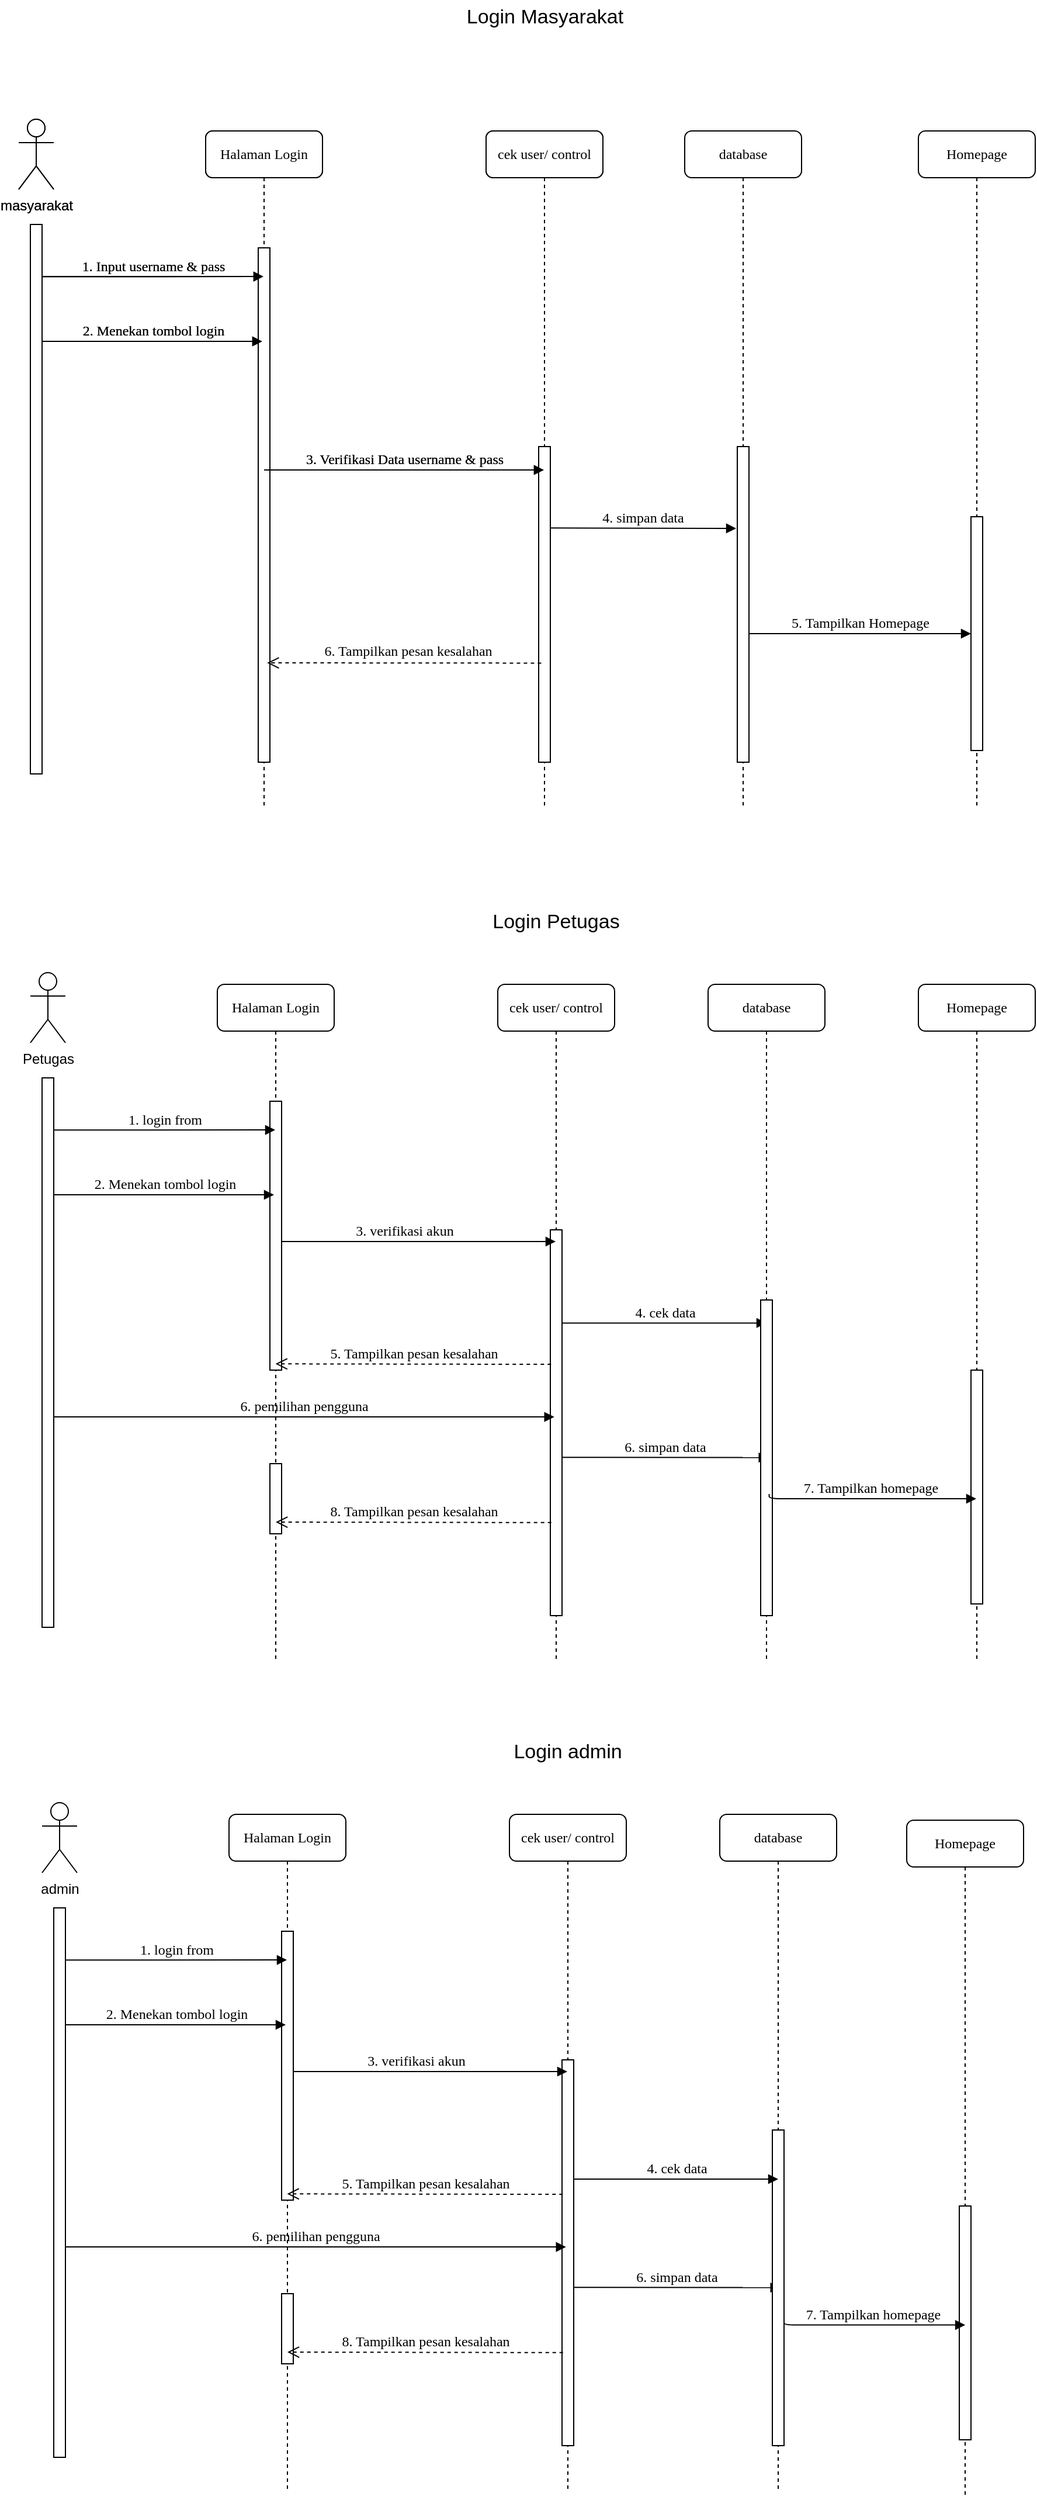 <mxfile version="26.2.12">
  <diagram name="Page-1" id="13e1069c-82ec-6db2-03f1-153e76fe0fe0">
    <mxGraphModel dx="795" dy="454" grid="1" gridSize="10" guides="1" tooltips="1" connect="1" arrows="1" fold="1" page="1" pageScale="1" pageWidth="1100" pageHeight="850" background="none" math="0" shadow="0">
      <root>
        <mxCell id="0" />
        <mxCell id="1" parent="0" />
        <mxCell id="7baba1c4bc27f4b0-2" value="sistem" style="shape=umlLifeline;perimeter=lifelinePerimeter;whiteSpace=wrap;html=1;container=1;collapsible=0;recursiveResize=0;outlineConnect=0;rounded=1;shadow=0;comic=0;labelBackgroundColor=none;strokeWidth=1;fontFamily=Verdana;fontSize=12;align=center;" parent="1" vertex="1">
          <mxGeometry x="440" y="190" width="100" height="580" as="geometry" />
        </mxCell>
        <mxCell id="7baba1c4bc27f4b0-34" value="" style="html=1;points=[];perimeter=orthogonalPerimeter;rounded=0;shadow=0;comic=0;labelBackgroundColor=none;strokeWidth=1;fontFamily=Verdana;fontSize=12;align=center;" parent="7baba1c4bc27f4b0-2" vertex="1">
          <mxGeometry x="45" y="270" width="10" height="270" as="geometry" />
        </mxCell>
        <mxCell id="7baba1c4bc27f4b0-8" value="Halaman Login" style="shape=umlLifeline;perimeter=lifelinePerimeter;whiteSpace=wrap;html=1;container=1;collapsible=0;recursiveResize=0;outlineConnect=0;rounded=1;shadow=0;comic=0;labelBackgroundColor=none;strokeWidth=1;fontFamily=Verdana;fontSize=12;align=center;" parent="1" vertex="1">
          <mxGeometry x="200" y="190" width="100" height="580" as="geometry" />
        </mxCell>
        <mxCell id="7baba1c4bc27f4b0-10" value="" style="html=1;points=[];perimeter=orthogonalPerimeter;rounded=0;shadow=0;comic=0;labelBackgroundColor=none;strokeWidth=1;fontFamily=Verdana;fontSize=12;align=center;" parent="7baba1c4bc27f4b0-8" vertex="1">
          <mxGeometry x="45" y="100" width="10" height="440" as="geometry" />
        </mxCell>
        <mxCell id="7baba1c4bc27f4b0-14" value="1. Input username &amp;amp; pass" style="html=1;verticalAlign=bottom;endArrow=block;labelBackgroundColor=none;fontFamily=Verdana;fontSize=12;edgeStyle=elbowEdgeStyle;elbow=vertical;exitX=1;exitY=0.095;exitDx=0;exitDy=0;exitPerimeter=0;" parent="1" source="v8SrvTkJTN9Mk07ZefnR-3" target="7baba1c4bc27f4b0-8" edge="1">
          <mxGeometry relative="1" as="geometry">
            <mxPoint x="370" y="200" as="sourcePoint" />
          </mxGeometry>
        </mxCell>
        <mxCell id="v8SrvTkJTN9Mk07ZefnR-1" value="masyarakat" style="shape=umlActor;verticalLabelPosition=bottom;verticalAlign=top;html=1;outlineConnect=0;" parent="1" vertex="1">
          <mxGeometry x="40" y="180" width="30" height="60" as="geometry" />
        </mxCell>
        <mxCell id="v8SrvTkJTN9Mk07ZefnR-3" value="" style="html=1;points=[];perimeter=orthogonalPerimeter;rounded=0;shadow=0;comic=0;labelBackgroundColor=none;strokeWidth=1;fontFamily=Verdana;fontSize=12;align=center;" parent="1" vertex="1">
          <mxGeometry x="50" y="270" width="10" height="470" as="geometry" />
        </mxCell>
        <mxCell id="v8SrvTkJTN9Mk07ZefnR-6" value="2. Menekan tombol login" style="html=1;verticalAlign=bottom;endArrow=block;labelBackgroundColor=none;fontFamily=Verdana;fontSize=12;edgeStyle=elbowEdgeStyle;elbow=vertical;exitX=1.1;exitY=0.295;exitDx=0;exitDy=0;exitPerimeter=0;" parent="1" edge="1">
          <mxGeometry relative="1" as="geometry">
            <mxPoint x="60" y="370" as="sourcePoint" />
            <mxPoint x="248.5" y="370.15" as="targetPoint" />
          </mxGeometry>
        </mxCell>
        <mxCell id="v8SrvTkJTN9Mk07ZefnR-7" value="3. Verifikasi Data username &amp;amp; pass" style="html=1;verticalAlign=bottom;endArrow=block;labelBackgroundColor=none;fontFamily=Verdana;fontSize=12;edgeStyle=elbowEdgeStyle;elbow=vertical;" parent="1" source="7baba1c4bc27f4b0-8" target="7baba1c4bc27f4b0-2" edge="1">
          <mxGeometry relative="1" as="geometry">
            <mxPoint x="82" y="377" as="sourcePoint" />
            <mxPoint x="270" y="377" as="targetPoint" />
          </mxGeometry>
        </mxCell>
        <mxCell id="v8SrvTkJTN9Mk07ZefnR-16" value="4. simpan data" style="html=1;verticalAlign=bottom;endArrow=block;labelBackgroundColor=none;fontFamily=Verdana;fontSize=12;edgeStyle=elbowEdgeStyle;elbow=vertical;exitX=0.865;exitY=0.258;exitDx=0;exitDy=0;exitPerimeter=0;" parent="1" source="7baba1c4bc27f4b0-34" edge="1">
          <mxGeometry relative="1" as="geometry">
            <mxPoint x="510" y="530" as="sourcePoint" />
            <mxPoint x="654" y="530" as="targetPoint" />
            <Array as="points">
              <mxPoint x="620" y="530" />
            </Array>
          </mxGeometry>
        </mxCell>
        <mxCell id="d5MMunfK_eNaK3rZYrZa-1" value="cek user/ control" style="shape=umlLifeline;perimeter=lifelinePerimeter;whiteSpace=wrap;html=1;container=1;collapsible=0;recursiveResize=0;outlineConnect=0;rounded=1;shadow=0;comic=0;labelBackgroundColor=none;strokeWidth=1;fontFamily=Verdana;fontSize=12;align=center;" parent="1" vertex="1">
          <mxGeometry x="440" y="190" width="100" height="580" as="geometry" />
        </mxCell>
        <mxCell id="d5MMunfK_eNaK3rZYrZa-2" value="" style="html=1;points=[];perimeter=orthogonalPerimeter;rounded=0;shadow=0;comic=0;labelBackgroundColor=none;strokeWidth=1;fontFamily=Verdana;fontSize=12;align=center;" parent="d5MMunfK_eNaK3rZYrZa-1" vertex="1">
          <mxGeometry x="45" y="270" width="10" height="270" as="geometry" />
        </mxCell>
        <mxCell id="d5MMunfK_eNaK3rZYrZa-3" value="Homepage" style="shape=umlLifeline;perimeter=lifelinePerimeter;whiteSpace=wrap;html=1;container=1;collapsible=0;recursiveResize=0;outlineConnect=0;rounded=1;shadow=0;comic=0;labelBackgroundColor=none;strokeWidth=1;fontFamily=Verdana;fontSize=12;align=center;" parent="1" vertex="1">
          <mxGeometry x="810" y="190" width="100" height="580" as="geometry" />
        </mxCell>
        <mxCell id="d5MMunfK_eNaK3rZYrZa-4" value="" style="html=1;points=[];perimeter=orthogonalPerimeter;rounded=0;shadow=0;comic=0;labelBackgroundColor=none;strokeWidth=1;fontFamily=Verdana;fontSize=12;align=center;" parent="d5MMunfK_eNaK3rZYrZa-3" vertex="1">
          <mxGeometry x="45" y="330" width="10" height="200" as="geometry" />
        </mxCell>
        <mxCell id="d5MMunfK_eNaK3rZYrZa-5" value="Halaman Login" style="shape=umlLifeline;perimeter=lifelinePerimeter;whiteSpace=wrap;html=1;container=1;collapsible=0;recursiveResize=0;outlineConnect=0;rounded=1;shadow=0;comic=0;labelBackgroundColor=none;strokeWidth=1;fontFamily=Verdana;fontSize=12;align=center;" parent="1" vertex="1">
          <mxGeometry x="200" y="190" width="100" height="580" as="geometry" />
        </mxCell>
        <mxCell id="d5MMunfK_eNaK3rZYrZa-6" value="" style="html=1;points=[];perimeter=orthogonalPerimeter;rounded=0;shadow=0;comic=0;labelBackgroundColor=none;strokeWidth=1;fontFamily=Verdana;fontSize=12;align=center;" parent="d5MMunfK_eNaK3rZYrZa-5" vertex="1">
          <mxGeometry x="45" y="100" width="10" height="440" as="geometry" />
        </mxCell>
        <mxCell id="d5MMunfK_eNaK3rZYrZa-7" value="6. Tampilkan pesan kesalahan" style="html=1;verticalAlign=bottom;endArrow=open;dashed=1;endSize=8;labelBackgroundColor=none;fontFamily=Verdana;fontSize=12;edgeStyle=elbowEdgeStyle;elbow=vertical;exitX=0.223;exitY=0.686;exitDx=0;exitDy=0;exitPerimeter=0;entryX=0.762;entryY=0.806;entryDx=0;entryDy=0;entryPerimeter=0;" parent="1" edge="1" target="d5MMunfK_eNaK3rZYrZa-6" source="d5MMunfK_eNaK3rZYrZa-2">
          <mxGeometry x="-0.032" y="-1" relative="1" as="geometry">
            <mxPoint x="280" y="645" as="targetPoint" />
            <Array as="points">
              <mxPoint x="370" y="645" />
            </Array>
            <mxPoint x="490" y="581" as="sourcePoint" />
            <mxPoint as="offset" />
          </mxGeometry>
        </mxCell>
        <mxCell id="d5MMunfK_eNaK3rZYrZa-8" value="1. Input username &amp;amp; pass" style="html=1;verticalAlign=bottom;endArrow=block;labelBackgroundColor=none;fontFamily=Verdana;fontSize=12;edgeStyle=elbowEdgeStyle;elbow=vertical;exitX=1;exitY=0.095;exitDx=0;exitDy=0;exitPerimeter=0;" parent="1" source="d5MMunfK_eNaK3rZYrZa-10" target="d5MMunfK_eNaK3rZYrZa-5" edge="1">
          <mxGeometry relative="1" as="geometry">
            <mxPoint x="370" y="200" as="sourcePoint" />
          </mxGeometry>
        </mxCell>
        <mxCell id="d5MMunfK_eNaK3rZYrZa-9" value="masyarakat" style="shape=umlActor;verticalLabelPosition=bottom;verticalAlign=top;html=1;outlineConnect=0;" parent="1" vertex="1">
          <mxGeometry x="40" y="180" width="30" height="60" as="geometry" />
        </mxCell>
        <mxCell id="d5MMunfK_eNaK3rZYrZa-10" value="" style="html=1;points=[];perimeter=orthogonalPerimeter;rounded=0;shadow=0;comic=0;labelBackgroundColor=none;strokeWidth=1;fontFamily=Verdana;fontSize=12;align=center;" parent="1" vertex="1">
          <mxGeometry x="50" y="270" width="10" height="470" as="geometry" />
        </mxCell>
        <mxCell id="d5MMunfK_eNaK3rZYrZa-11" value="2. Menekan tombol login" style="html=1;verticalAlign=bottom;endArrow=block;labelBackgroundColor=none;fontFamily=Verdana;fontSize=12;edgeStyle=elbowEdgeStyle;elbow=vertical;exitX=1.1;exitY=0.295;exitDx=0;exitDy=0;exitPerimeter=0;" parent="1" edge="1">
          <mxGeometry relative="1" as="geometry">
            <mxPoint x="60" y="370" as="sourcePoint" />
            <mxPoint x="248.5" y="370.15" as="targetPoint" />
          </mxGeometry>
        </mxCell>
        <mxCell id="d5MMunfK_eNaK3rZYrZa-12" value="3. Verifikasi Data username &amp;amp; pass" style="html=1;verticalAlign=bottom;endArrow=block;labelBackgroundColor=none;fontFamily=Verdana;fontSize=12;edgeStyle=elbowEdgeStyle;elbow=vertical;" parent="1" source="d5MMunfK_eNaK3rZYrZa-5" target="d5MMunfK_eNaK3rZYrZa-1" edge="1">
          <mxGeometry relative="1" as="geometry">
            <mxPoint x="82" y="377" as="sourcePoint" />
            <mxPoint x="270" y="377" as="targetPoint" />
          </mxGeometry>
        </mxCell>
        <mxCell id="d5MMunfK_eNaK3rZYrZa-13" value="5. Tampilkan Homepage" style="html=1;verticalAlign=bottom;endArrow=block;labelBackgroundColor=none;fontFamily=Verdana;fontSize=12;edgeStyle=elbowEdgeStyle;elbow=vertical;" parent="1" source="uYK8IJv2EBCYCk4ETWAg-5" edge="1" target="d5MMunfK_eNaK3rZYrZa-4">
          <mxGeometry relative="1" as="geometry">
            <mxPoint x="510" y="530" as="sourcePoint" />
            <mxPoint x="729.5" y="530" as="targetPoint" />
            <Array as="points" />
          </mxGeometry>
        </mxCell>
        <mxCell id="d5MMunfK_eNaK3rZYrZa-14" value="cek user/ control" style="shape=umlLifeline;perimeter=lifelinePerimeter;whiteSpace=wrap;html=1;container=1;collapsible=0;recursiveResize=0;outlineConnect=0;rounded=1;shadow=0;comic=0;labelBackgroundColor=none;strokeWidth=1;fontFamily=Verdana;fontSize=12;align=center;" parent="1" vertex="1">
          <mxGeometry x="450" y="920" width="100" height="580" as="geometry" />
        </mxCell>
        <mxCell id="d5MMunfK_eNaK3rZYrZa-15" value="" style="html=1;points=[];perimeter=orthogonalPerimeter;rounded=0;shadow=0;comic=0;labelBackgroundColor=none;strokeWidth=1;fontFamily=Verdana;fontSize=12;align=center;" parent="d5MMunfK_eNaK3rZYrZa-14" vertex="1">
          <mxGeometry x="45" y="210" width="10" height="330" as="geometry" />
        </mxCell>
        <mxCell id="uYK8IJv2EBCYCk4ETWAg-8" value="6. simpan data" style="html=1;verticalAlign=bottom;endArrow=block;labelBackgroundColor=none;fontFamily=Verdana;fontSize=12;edgeStyle=elbowEdgeStyle;elbow=vertical;exitX=0.814;exitY=0.454;exitDx=0;exitDy=0;exitPerimeter=0;" edge="1" parent="d5MMunfK_eNaK3rZYrZa-14">
          <mxGeometry relative="1" as="geometry">
            <mxPoint x="55.0" y="404.64" as="sourcePoint" />
            <mxPoint x="231.86" y="404.82" as="targetPoint" />
            <Array as="points">
              <mxPoint x="231.86" y="404.82" />
            </Array>
          </mxGeometry>
        </mxCell>
        <mxCell id="uYK8IJv2EBCYCk4ETWAg-3" value="4. cek data" style="html=1;verticalAlign=bottom;endArrow=block;labelBackgroundColor=none;fontFamily=Verdana;fontSize=12;edgeStyle=elbowEdgeStyle;elbow=vertical;entryX=0.5;entryY=0.155;entryDx=0;entryDy=0;entryPerimeter=0;" edge="1" parent="d5MMunfK_eNaK3rZYrZa-14">
          <mxGeometry relative="1" as="geometry">
            <mxPoint x="55" y="289.7" as="sourcePoint" />
            <mxPoint x="230" y="289.55" as="targetPoint" />
            <Array as="points">
              <mxPoint x="140" y="289.7" />
            </Array>
          </mxGeometry>
        </mxCell>
        <mxCell id="d5MMunfK_eNaK3rZYrZa-16" value="Homepage" style="shape=umlLifeline;perimeter=lifelinePerimeter;whiteSpace=wrap;html=1;container=1;collapsible=0;recursiveResize=0;outlineConnect=0;rounded=1;shadow=0;comic=0;labelBackgroundColor=none;strokeWidth=1;fontFamily=Verdana;fontSize=12;align=center;" parent="1" vertex="1">
          <mxGeometry x="810" y="920" width="100" height="580" as="geometry" />
        </mxCell>
        <mxCell id="d5MMunfK_eNaK3rZYrZa-17" value="" style="html=1;points=[];perimeter=orthogonalPerimeter;rounded=0;shadow=0;comic=0;labelBackgroundColor=none;strokeWidth=1;fontFamily=Verdana;fontSize=12;align=center;" parent="d5MMunfK_eNaK3rZYrZa-16" vertex="1">
          <mxGeometry x="45" y="330" width="10" height="200" as="geometry" />
        </mxCell>
        <mxCell id="d5MMunfK_eNaK3rZYrZa-18" value="Halaman Login" style="shape=umlLifeline;perimeter=lifelinePerimeter;whiteSpace=wrap;html=1;container=1;collapsible=0;recursiveResize=0;outlineConnect=0;rounded=1;shadow=0;comic=0;labelBackgroundColor=none;strokeWidth=1;fontFamily=Verdana;fontSize=12;align=center;" parent="1" vertex="1">
          <mxGeometry x="210" y="920" width="100" height="580" as="geometry" />
        </mxCell>
        <mxCell id="d5MMunfK_eNaK3rZYrZa-19" value="" style="html=1;points=[];perimeter=orthogonalPerimeter;rounded=0;shadow=0;comic=0;labelBackgroundColor=none;strokeWidth=1;fontFamily=Verdana;fontSize=12;align=center;" parent="d5MMunfK_eNaK3rZYrZa-18" vertex="1">
          <mxGeometry x="45" y="100" width="10" height="230" as="geometry" />
        </mxCell>
        <mxCell id="uYK8IJv2EBCYCk4ETWAg-6" value="" style="html=1;points=[];perimeter=orthogonalPerimeter;rounded=0;shadow=0;comic=0;labelBackgroundColor=none;strokeWidth=1;fontFamily=Verdana;fontSize=12;align=center;" vertex="1" parent="d5MMunfK_eNaK3rZYrZa-18">
          <mxGeometry x="45" y="410" width="10" height="60" as="geometry" />
        </mxCell>
        <mxCell id="d5MMunfK_eNaK3rZYrZa-27" value="6. pemilihan pengguna" style="html=1;verticalAlign=bottom;endArrow=block;labelBackgroundColor=none;fontFamily=Verdana;fontSize=12;edgeStyle=elbowEdgeStyle;elbow=vertical;entryX=0.337;entryY=0.222;entryDx=0;entryDy=0;entryPerimeter=0;" parent="d5MMunfK_eNaK3rZYrZa-18" edge="1">
          <mxGeometry relative="1" as="geometry">
            <mxPoint x="-140" y="370.06" as="sourcePoint" />
            <mxPoint x="288.37" y="370.0" as="targetPoint" />
            <Array as="points">
              <mxPoint x="60" y="370.06" />
            </Array>
          </mxGeometry>
        </mxCell>
        <mxCell id="d5MMunfK_eNaK3rZYrZa-21" value="1. login from" style="html=1;verticalAlign=bottom;endArrow=block;labelBackgroundColor=none;fontFamily=Verdana;fontSize=12;edgeStyle=elbowEdgeStyle;elbow=vertical;exitX=1;exitY=0.095;exitDx=0;exitDy=0;exitPerimeter=0;" parent="1" source="d5MMunfK_eNaK3rZYrZa-23" target="d5MMunfK_eNaK3rZYrZa-18" edge="1">
          <mxGeometry relative="1" as="geometry">
            <mxPoint x="380" y="930" as="sourcePoint" />
          </mxGeometry>
        </mxCell>
        <mxCell id="d5MMunfK_eNaK3rZYrZa-22" value="Petugas" style="shape=umlActor;verticalLabelPosition=bottom;verticalAlign=top;html=1;outlineConnect=0;" parent="1" vertex="1">
          <mxGeometry x="50" y="910" width="30" height="60" as="geometry" />
        </mxCell>
        <mxCell id="d5MMunfK_eNaK3rZYrZa-23" value="" style="html=1;points=[];perimeter=orthogonalPerimeter;rounded=0;shadow=0;comic=0;labelBackgroundColor=none;strokeWidth=1;fontFamily=Verdana;fontSize=12;align=center;" parent="1" vertex="1">
          <mxGeometry x="60" y="1000" width="10" height="470" as="geometry" />
        </mxCell>
        <mxCell id="d5MMunfK_eNaK3rZYrZa-24" value="2. Menekan tombol login" style="html=1;verticalAlign=bottom;endArrow=block;labelBackgroundColor=none;fontFamily=Verdana;fontSize=12;edgeStyle=elbowEdgeStyle;elbow=vertical;exitX=1.1;exitY=0.295;exitDx=0;exitDy=0;exitPerimeter=0;" parent="1" edge="1">
          <mxGeometry relative="1" as="geometry">
            <mxPoint x="70" y="1100" as="sourcePoint" />
            <mxPoint x="258.5" y="1100.15" as="targetPoint" />
          </mxGeometry>
        </mxCell>
        <mxCell id="d5MMunfK_eNaK3rZYrZa-25" value="3. verifikasi akun" style="html=1;verticalAlign=bottom;endArrow=block;labelBackgroundColor=none;fontFamily=Verdana;fontSize=12;edgeStyle=elbowEdgeStyle;elbow=vertical;" parent="1" edge="1">
          <mxGeometry relative="1" as="geometry">
            <mxPoint x="280" y="1140" as="sourcePoint" />
            <mxPoint x="499.5" y="1140" as="targetPoint" />
            <Array as="points">
              <mxPoint x="260" y="1140" />
            </Array>
          </mxGeometry>
        </mxCell>
        <mxCell id="d5MMunfK_eNaK3rZYrZa-42" value="&lt;span style=&quot;font-size: 17px;&quot;&gt;Login Masyarakat&lt;/span&gt;" style="text;html=1;align=center;verticalAlign=middle;resizable=0;points=[];autosize=1;strokeColor=none;fillColor=none;" parent="1" vertex="1">
          <mxGeometry x="410" y="78" width="160" height="30" as="geometry" />
        </mxCell>
        <mxCell id="d5MMunfK_eNaK3rZYrZa-43" value="&lt;div style=&quot;&quot;&gt;&lt;span style=&quot;background-color: transparent; color: light-dark(rgb(0, 0, 0), rgb(255, 255, 255)); font-size: 17px; text-wrap-mode: nowrap;&quot;&gt;Login Petugas&lt;/span&gt;&lt;/div&gt;" style="text;whiteSpace=wrap;html=1;align=center;" parent="1" vertex="1">
          <mxGeometry x="415" y="850" width="170" height="40" as="geometry" />
        </mxCell>
        <mxCell id="uYK8IJv2EBCYCk4ETWAg-1" value="database" style="shape=umlLifeline;perimeter=lifelinePerimeter;whiteSpace=wrap;html=1;container=1;collapsible=0;recursiveResize=0;outlineConnect=0;rounded=1;shadow=0;comic=0;labelBackgroundColor=none;strokeWidth=1;fontFamily=Verdana;fontSize=12;align=center;" vertex="1" parent="1">
          <mxGeometry x="630" y="920" width="100" height="580" as="geometry" />
        </mxCell>
        <mxCell id="uYK8IJv2EBCYCk4ETWAg-2" value="" style="html=1;points=[];perimeter=orthogonalPerimeter;rounded=0;shadow=0;comic=0;labelBackgroundColor=none;strokeWidth=1;fontFamily=Verdana;fontSize=12;align=center;" vertex="1" parent="uYK8IJv2EBCYCk4ETWAg-1">
          <mxGeometry x="45" y="270" width="10" height="270" as="geometry" />
        </mxCell>
        <mxCell id="uYK8IJv2EBCYCk4ETWAg-4" value="database" style="shape=umlLifeline;perimeter=lifelinePerimeter;whiteSpace=wrap;html=1;container=1;collapsible=0;recursiveResize=0;outlineConnect=0;rounded=1;shadow=0;comic=0;labelBackgroundColor=none;strokeWidth=1;fontFamily=Verdana;fontSize=12;align=center;" vertex="1" parent="1">
          <mxGeometry x="610" y="190" width="100" height="580" as="geometry" />
        </mxCell>
        <mxCell id="uYK8IJv2EBCYCk4ETWAg-5" value="" style="html=1;points=[];perimeter=orthogonalPerimeter;rounded=0;shadow=0;comic=0;labelBackgroundColor=none;strokeWidth=1;fontFamily=Verdana;fontSize=12;align=center;" vertex="1" parent="uYK8IJv2EBCYCk4ETWAg-4">
          <mxGeometry x="45" y="270" width="10" height="270" as="geometry" />
        </mxCell>
        <mxCell id="d5MMunfK_eNaK3rZYrZa-20" value="5. Tampilkan pesan kesalahan" style="html=1;verticalAlign=bottom;endArrow=open;dashed=1;endSize=8;labelBackgroundColor=none;fontFamily=Verdana;fontSize=12;edgeStyle=elbowEdgeStyle;elbow=vertical;exitX=0.065;exitY=0.446;exitDx=0;exitDy=0;exitPerimeter=0;" parent="1" edge="1">
          <mxGeometry relative="1" as="geometry">
            <mxPoint x="259.786" y="1244.64" as="targetPoint" />
            <Array as="points">
              <mxPoint x="470" y="1244.64" />
            </Array>
            <mxPoint x="495.65" y="1245.06" as="sourcePoint" />
          </mxGeometry>
        </mxCell>
        <mxCell id="uYK8IJv2EBCYCk4ETWAg-9" value="8. Tampilkan pesan kesalahan" style="html=1;verticalAlign=bottom;endArrow=open;dashed=1;endSize=8;labelBackgroundColor=none;fontFamily=Verdana;fontSize=12;edgeStyle=elbowEdgeStyle;elbow=vertical;exitX=0.065;exitY=0.446;exitDx=0;exitDy=0;exitPerimeter=0;" edge="1" parent="1">
          <mxGeometry relative="1" as="geometry">
            <mxPoint x="259.996" y="1380" as="targetPoint" />
            <Array as="points">
              <mxPoint x="470.21" y="1380" />
            </Array>
            <mxPoint x="495.86" y="1380.42" as="sourcePoint" />
          </mxGeometry>
        </mxCell>
        <mxCell id="uYK8IJv2EBCYCk4ETWAg-10" value="cek user/ control" style="shape=umlLifeline;perimeter=lifelinePerimeter;whiteSpace=wrap;html=1;container=1;collapsible=0;recursiveResize=0;outlineConnect=0;rounded=1;shadow=0;comic=0;labelBackgroundColor=none;strokeWidth=1;fontFamily=Verdana;fontSize=12;align=center;" vertex="1" parent="1">
          <mxGeometry x="460" y="1630" width="100" height="580" as="geometry" />
        </mxCell>
        <mxCell id="uYK8IJv2EBCYCk4ETWAg-11" value="" style="html=1;points=[];perimeter=orthogonalPerimeter;rounded=0;shadow=0;comic=0;labelBackgroundColor=none;strokeWidth=1;fontFamily=Verdana;fontSize=12;align=center;" vertex="1" parent="uYK8IJv2EBCYCk4ETWAg-10">
          <mxGeometry x="45" y="210" width="10" height="330" as="geometry" />
        </mxCell>
        <mxCell id="uYK8IJv2EBCYCk4ETWAg-12" value="6. simpan data" style="html=1;verticalAlign=bottom;endArrow=block;labelBackgroundColor=none;fontFamily=Verdana;fontSize=12;edgeStyle=elbowEdgeStyle;elbow=vertical;exitX=0.814;exitY=0.454;exitDx=0;exitDy=0;exitPerimeter=0;" edge="1" parent="uYK8IJv2EBCYCk4ETWAg-10">
          <mxGeometry relative="1" as="geometry">
            <mxPoint x="55.0" y="404.64" as="sourcePoint" />
            <mxPoint x="231.86" y="404.82" as="targetPoint" />
            <Array as="points">
              <mxPoint x="231.86" y="404.82" />
            </Array>
          </mxGeometry>
        </mxCell>
        <mxCell id="uYK8IJv2EBCYCk4ETWAg-13" value="Homepage" style="shape=umlLifeline;perimeter=lifelinePerimeter;whiteSpace=wrap;html=1;container=1;collapsible=0;recursiveResize=0;outlineConnect=0;rounded=1;shadow=0;comic=0;labelBackgroundColor=none;strokeWidth=1;fontFamily=Verdana;fontSize=12;align=center;" vertex="1" parent="1">
          <mxGeometry x="800" y="1635" width="100" height="580" as="geometry" />
        </mxCell>
        <mxCell id="uYK8IJv2EBCYCk4ETWAg-14" value="" style="html=1;points=[];perimeter=orthogonalPerimeter;rounded=0;shadow=0;comic=0;labelBackgroundColor=none;strokeWidth=1;fontFamily=Verdana;fontSize=12;align=center;" vertex="1" parent="uYK8IJv2EBCYCk4ETWAg-13">
          <mxGeometry x="45" y="330" width="10" height="200" as="geometry" />
        </mxCell>
        <mxCell id="uYK8IJv2EBCYCk4ETWAg-15" value="Halaman Login" style="shape=umlLifeline;perimeter=lifelinePerimeter;whiteSpace=wrap;html=1;container=1;collapsible=0;recursiveResize=0;outlineConnect=0;rounded=1;shadow=0;comic=0;labelBackgroundColor=none;strokeWidth=1;fontFamily=Verdana;fontSize=12;align=center;" vertex="1" parent="1">
          <mxGeometry x="220" y="1630" width="100" height="580" as="geometry" />
        </mxCell>
        <mxCell id="uYK8IJv2EBCYCk4ETWAg-16" value="" style="html=1;points=[];perimeter=orthogonalPerimeter;rounded=0;shadow=0;comic=0;labelBackgroundColor=none;strokeWidth=1;fontFamily=Verdana;fontSize=12;align=center;" vertex="1" parent="uYK8IJv2EBCYCk4ETWAg-15">
          <mxGeometry x="45" y="100" width="10" height="230" as="geometry" />
        </mxCell>
        <mxCell id="uYK8IJv2EBCYCk4ETWAg-17" value="" style="html=1;points=[];perimeter=orthogonalPerimeter;rounded=0;shadow=0;comic=0;labelBackgroundColor=none;strokeWidth=1;fontFamily=Verdana;fontSize=12;align=center;" vertex="1" parent="uYK8IJv2EBCYCk4ETWAg-15">
          <mxGeometry x="45" y="410" width="10" height="60" as="geometry" />
        </mxCell>
        <mxCell id="uYK8IJv2EBCYCk4ETWAg-18" value="6. pemilihan pengguna" style="html=1;verticalAlign=bottom;endArrow=block;labelBackgroundColor=none;fontFamily=Verdana;fontSize=12;edgeStyle=elbowEdgeStyle;elbow=vertical;entryX=0.337;entryY=0.222;entryDx=0;entryDy=0;entryPerimeter=0;" edge="1" parent="uYK8IJv2EBCYCk4ETWAg-15">
          <mxGeometry relative="1" as="geometry">
            <mxPoint x="-140" y="370.06" as="sourcePoint" />
            <mxPoint x="288.37" y="370.0" as="targetPoint" />
            <Array as="points">
              <mxPoint x="60" y="370.06" />
            </Array>
          </mxGeometry>
        </mxCell>
        <mxCell id="uYK8IJv2EBCYCk4ETWAg-19" value="1. login from" style="html=1;verticalAlign=bottom;endArrow=block;labelBackgroundColor=none;fontFamily=Verdana;fontSize=12;edgeStyle=elbowEdgeStyle;elbow=vertical;exitX=1;exitY=0.095;exitDx=0;exitDy=0;exitPerimeter=0;" edge="1" parent="1" source="uYK8IJv2EBCYCk4ETWAg-21" target="uYK8IJv2EBCYCk4ETWAg-15">
          <mxGeometry relative="1" as="geometry">
            <mxPoint x="390" y="1640" as="sourcePoint" />
          </mxGeometry>
        </mxCell>
        <mxCell id="uYK8IJv2EBCYCk4ETWAg-20" value="admin" style="shape=umlActor;verticalLabelPosition=bottom;verticalAlign=top;html=1;outlineConnect=0;" vertex="1" parent="1">
          <mxGeometry x="60" y="1620" width="30" height="60" as="geometry" />
        </mxCell>
        <mxCell id="uYK8IJv2EBCYCk4ETWAg-21" value="" style="html=1;points=[];perimeter=orthogonalPerimeter;rounded=0;shadow=0;comic=0;labelBackgroundColor=none;strokeWidth=1;fontFamily=Verdana;fontSize=12;align=center;" vertex="1" parent="1">
          <mxGeometry x="70" y="1710" width="10" height="470" as="geometry" />
        </mxCell>
        <mxCell id="uYK8IJv2EBCYCk4ETWAg-22" value="2. Menekan tombol login" style="html=1;verticalAlign=bottom;endArrow=block;labelBackgroundColor=none;fontFamily=Verdana;fontSize=12;edgeStyle=elbowEdgeStyle;elbow=vertical;exitX=1.1;exitY=0.295;exitDx=0;exitDy=0;exitPerimeter=0;" edge="1" parent="1">
          <mxGeometry relative="1" as="geometry">
            <mxPoint x="80" y="1810" as="sourcePoint" />
            <mxPoint x="268.5" y="1810.15" as="targetPoint" />
          </mxGeometry>
        </mxCell>
        <mxCell id="uYK8IJv2EBCYCk4ETWAg-23" value="3. verifikasi akun" style="html=1;verticalAlign=bottom;endArrow=block;labelBackgroundColor=none;fontFamily=Verdana;fontSize=12;edgeStyle=elbowEdgeStyle;elbow=vertical;" edge="1" parent="1">
          <mxGeometry relative="1" as="geometry">
            <mxPoint x="290" y="1850" as="sourcePoint" />
            <mxPoint x="509.5" y="1850" as="targetPoint" />
            <Array as="points">
              <mxPoint x="270" y="1850" />
            </Array>
          </mxGeometry>
        </mxCell>
        <mxCell id="uYK8IJv2EBCYCk4ETWAg-24" value="&lt;div style=&quot;&quot;&gt;&lt;span style=&quot;background-color: transparent; color: light-dark(rgb(0, 0, 0), rgb(255, 255, 255)); font-size: 17px; text-wrap-mode: nowrap;&quot;&gt;Login admin&lt;/span&gt;&lt;/div&gt;" style="text;whiteSpace=wrap;html=1;align=center;" vertex="1" parent="1">
          <mxGeometry x="425" y="1560" width="170" height="40" as="geometry" />
        </mxCell>
        <mxCell id="uYK8IJv2EBCYCk4ETWAg-25" value="database" style="shape=umlLifeline;perimeter=lifelinePerimeter;whiteSpace=wrap;html=1;container=1;collapsible=0;recursiveResize=0;outlineConnect=0;rounded=1;shadow=0;comic=0;labelBackgroundColor=none;strokeWidth=1;fontFamily=Verdana;fontSize=12;align=center;" vertex="1" parent="1">
          <mxGeometry x="640" y="1630" width="100" height="580" as="geometry" />
        </mxCell>
        <mxCell id="uYK8IJv2EBCYCk4ETWAg-26" value="" style="html=1;points=[];perimeter=orthogonalPerimeter;rounded=0;shadow=0;comic=0;labelBackgroundColor=none;strokeWidth=1;fontFamily=Verdana;fontSize=12;align=center;" vertex="1" parent="uYK8IJv2EBCYCk4ETWAg-25">
          <mxGeometry x="45" y="270" width="10" height="270" as="geometry" />
        </mxCell>
        <mxCell id="uYK8IJv2EBCYCk4ETWAg-27" value="7. Tampilkan homepage" style="html=1;verticalAlign=bottom;endArrow=block;labelBackgroundColor=none;fontFamily=Verdana;fontSize=12;edgeStyle=elbowEdgeStyle;elbow=vertical;exitX=0.943;exitY=0.431;exitDx=0;exitDy=0;exitPerimeter=0;" edge="1" parent="uYK8IJv2EBCYCk4ETWAg-25">
          <mxGeometry relative="1" as="geometry">
            <mxPoint x="55.0" y="433.18" as="sourcePoint" />
            <mxPoint x="210.07" y="436.81" as="targetPoint" />
            <Array as="points">
              <mxPoint x="60.57" y="436.81" />
            </Array>
          </mxGeometry>
        </mxCell>
        <mxCell id="uYK8IJv2EBCYCk4ETWAg-28" value="4. cek data" style="html=1;verticalAlign=bottom;endArrow=block;labelBackgroundColor=none;fontFamily=Verdana;fontSize=12;edgeStyle=elbowEdgeStyle;elbow=vertical;entryX=0.5;entryY=0.155;entryDx=0;entryDy=0;entryPerimeter=0;" edge="1" parent="1" source="uYK8IJv2EBCYCk4ETWAg-11" target="uYK8IJv2EBCYCk4ETWAg-26">
          <mxGeometry relative="1" as="geometry">
            <mxPoint x="287" y="1971" as="sourcePoint" />
            <mxPoint x="518" y="1970" as="targetPoint" />
            <Array as="points">
              <mxPoint x="600" y="1942" />
            </Array>
          </mxGeometry>
        </mxCell>
        <mxCell id="uYK8IJv2EBCYCk4ETWAg-29" value="5. Tampilkan pesan kesalahan" style="html=1;verticalAlign=bottom;endArrow=open;dashed=1;endSize=8;labelBackgroundColor=none;fontFamily=Verdana;fontSize=12;edgeStyle=elbowEdgeStyle;elbow=vertical;exitX=0.065;exitY=0.446;exitDx=0;exitDy=0;exitPerimeter=0;" edge="1" parent="1">
          <mxGeometry relative="1" as="geometry">
            <mxPoint x="269.786" y="1954.64" as="targetPoint" />
            <Array as="points">
              <mxPoint x="480" y="1954.64" />
            </Array>
            <mxPoint x="505.65" y="1955.06" as="sourcePoint" />
          </mxGeometry>
        </mxCell>
        <mxCell id="uYK8IJv2EBCYCk4ETWAg-30" value="8. Tampilkan pesan kesalahan" style="html=1;verticalAlign=bottom;endArrow=open;dashed=1;endSize=8;labelBackgroundColor=none;fontFamily=Verdana;fontSize=12;edgeStyle=elbowEdgeStyle;elbow=vertical;exitX=0.065;exitY=0.446;exitDx=0;exitDy=0;exitPerimeter=0;" edge="1" parent="1">
          <mxGeometry relative="1" as="geometry">
            <mxPoint x="269.996" y="2090" as="targetPoint" />
            <Array as="points">
              <mxPoint x="480.21" y="2090" />
            </Array>
            <mxPoint x="505.86" y="2090.42" as="sourcePoint" />
          </mxGeometry>
        </mxCell>
        <mxCell id="d5MMunfK_eNaK3rZYrZa-26" value="7. Tampilkan homepage" style="html=1;verticalAlign=bottom;endArrow=block;labelBackgroundColor=none;fontFamily=Verdana;fontSize=12;edgeStyle=elbowEdgeStyle;elbow=vertical;exitX=0.727;exitY=0.615;exitDx=0;exitDy=0;exitPerimeter=0;" parent="1" source="uYK8IJv2EBCYCk4ETWAg-2" target="d5MMunfK_eNaK3rZYrZa-16" edge="1">
          <mxGeometry relative="1" as="geometry">
            <mxPoint x="700.0" y="1353.18" as="sourcePoint" />
            <mxPoint x="820" y="1360" as="targetPoint" />
            <Array as="points">
              <mxPoint x="720" y="1360" />
            </Array>
          </mxGeometry>
        </mxCell>
      </root>
    </mxGraphModel>
  </diagram>
</mxfile>
